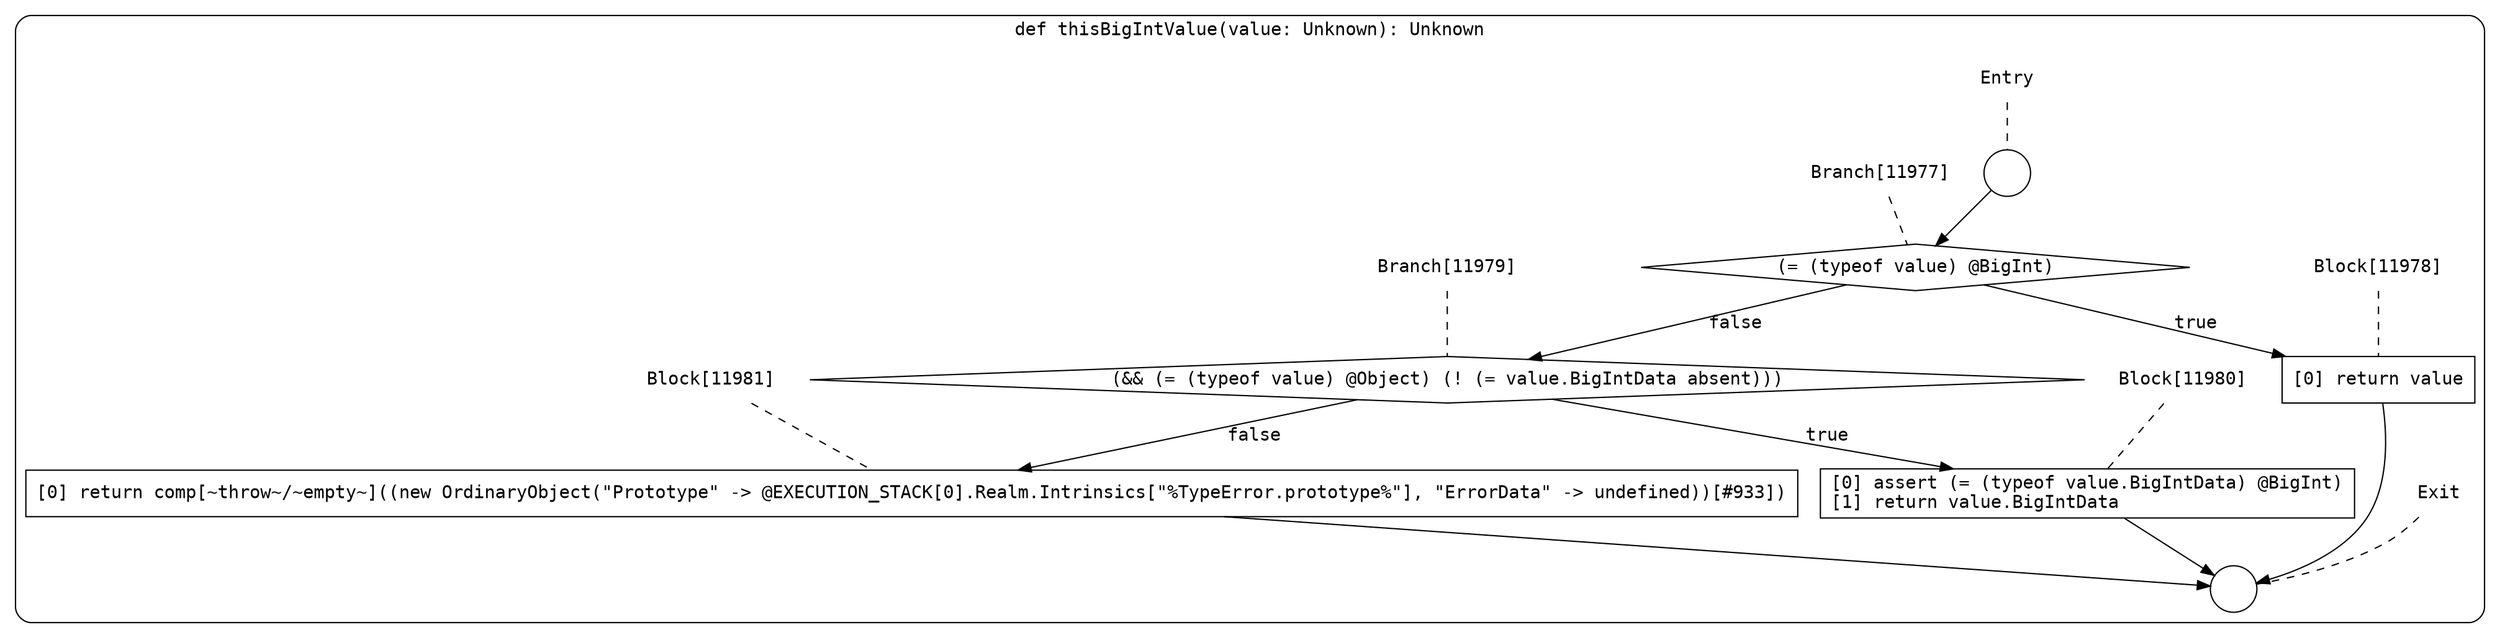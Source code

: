 digraph {
  graph [fontname = "Consolas"]
  node [fontname = "Consolas"]
  edge [fontname = "Consolas"]
  subgraph cluster2073 {
    label = "def thisBigIntValue(value: Unknown): Unknown"
    style = rounded
    cluster2073_entry_name [shape=none, label=<<font color="black">Entry</font>>]
    cluster2073_entry_name -> cluster2073_entry [arrowhead=none, color="black", style=dashed]
    cluster2073_entry [shape=circle label=" " color="black" fillcolor="white" style=filled]
    cluster2073_entry -> node11977 [color="black"]
    cluster2073_exit_name [shape=none, label=<<font color="black">Exit</font>>]
    cluster2073_exit_name -> cluster2073_exit [arrowhead=none, color="black", style=dashed]
    cluster2073_exit [shape=circle label=" " color="black" fillcolor="white" style=filled]
    node11977_name [shape=none, label=<<font color="black">Branch[11977]</font>>]
    node11977_name -> node11977 [arrowhead=none, color="black", style=dashed]
    node11977 [shape=diamond, label=<<font color="black">(= (typeof value) @BigInt)</font>> color="black" fillcolor="white", style=filled]
    node11977 -> node11978 [label=<<font color="black">true</font>> color="black"]
    node11977 -> node11979 [label=<<font color="black">false</font>> color="black"]
    node11978_name [shape=none, label=<<font color="black">Block[11978]</font>>]
    node11978_name -> node11978 [arrowhead=none, color="black", style=dashed]
    node11978 [shape=box, label=<<font color="black">[0] return value<BR ALIGN="LEFT"/></font>> color="black" fillcolor="white", style=filled]
    node11978 -> cluster2073_exit [color="black"]
    node11979_name [shape=none, label=<<font color="black">Branch[11979]</font>>]
    node11979_name -> node11979 [arrowhead=none, color="black", style=dashed]
    node11979 [shape=diamond, label=<<font color="black">(&amp;&amp; (= (typeof value) @Object) (! (= value.BigIntData absent)))</font>> color="black" fillcolor="white", style=filled]
    node11979 -> node11980 [label=<<font color="black">true</font>> color="black"]
    node11979 -> node11981 [label=<<font color="black">false</font>> color="black"]
    node11980_name [shape=none, label=<<font color="black">Block[11980]</font>>]
    node11980_name -> node11980 [arrowhead=none, color="black", style=dashed]
    node11980 [shape=box, label=<<font color="black">[0] assert (= (typeof value.BigIntData) @BigInt)<BR ALIGN="LEFT"/>[1] return value.BigIntData<BR ALIGN="LEFT"/></font>> color="black" fillcolor="white", style=filled]
    node11980 -> cluster2073_exit [color="black"]
    node11981_name [shape=none, label=<<font color="black">Block[11981]</font>>]
    node11981_name -> node11981 [arrowhead=none, color="black", style=dashed]
    node11981 [shape=box, label=<<font color="black">[0] return comp[~throw~/~empty~]((new OrdinaryObject(&quot;Prototype&quot; -&gt; @EXECUTION_STACK[0].Realm.Intrinsics[&quot;%TypeError.prototype%&quot;], &quot;ErrorData&quot; -&gt; undefined))[#933])<BR ALIGN="LEFT"/></font>> color="black" fillcolor="white", style=filled]
    node11981 -> cluster2073_exit [color="black"]
  }
}